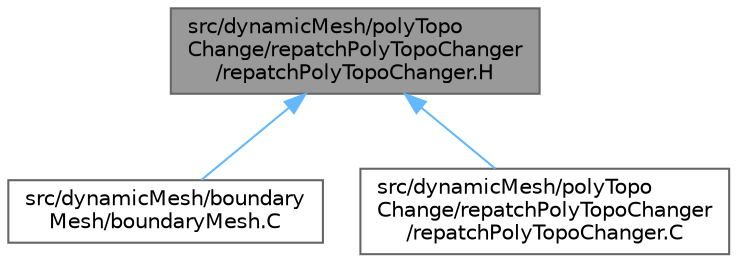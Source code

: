 digraph "src/dynamicMesh/polyTopoChange/repatchPolyTopoChanger/repatchPolyTopoChanger.H"
{
 // LATEX_PDF_SIZE
  bgcolor="transparent";
  edge [fontname=Helvetica,fontsize=10,labelfontname=Helvetica,labelfontsize=10];
  node [fontname=Helvetica,fontsize=10,shape=box,height=0.2,width=0.4];
  Node1 [id="Node000001",label="src/dynamicMesh/polyTopo\lChange/repatchPolyTopoChanger\l/repatchPolyTopoChanger.H",height=0.2,width=0.4,color="gray40", fillcolor="grey60", style="filled", fontcolor="black",tooltip=" "];
  Node1 -> Node2 [id="edge1_Node000001_Node000002",dir="back",color="steelblue1",style="solid",tooltip=" "];
  Node2 [id="Node000002",label="src/dynamicMesh/boundary\lMesh/boundaryMesh.C",height=0.2,width=0.4,color="grey40", fillcolor="white", style="filled",URL="$boundaryMesh_8C.html",tooltip=" "];
  Node1 -> Node3 [id="edge2_Node000001_Node000003",dir="back",color="steelblue1",style="solid",tooltip=" "];
  Node3 [id="Node000003",label="src/dynamicMesh/polyTopo\lChange/repatchPolyTopoChanger\l/repatchPolyTopoChanger.C",height=0.2,width=0.4,color="grey40", fillcolor="white", style="filled",URL="$repatchPolyTopoChanger_8C.html",tooltip=" "];
}
